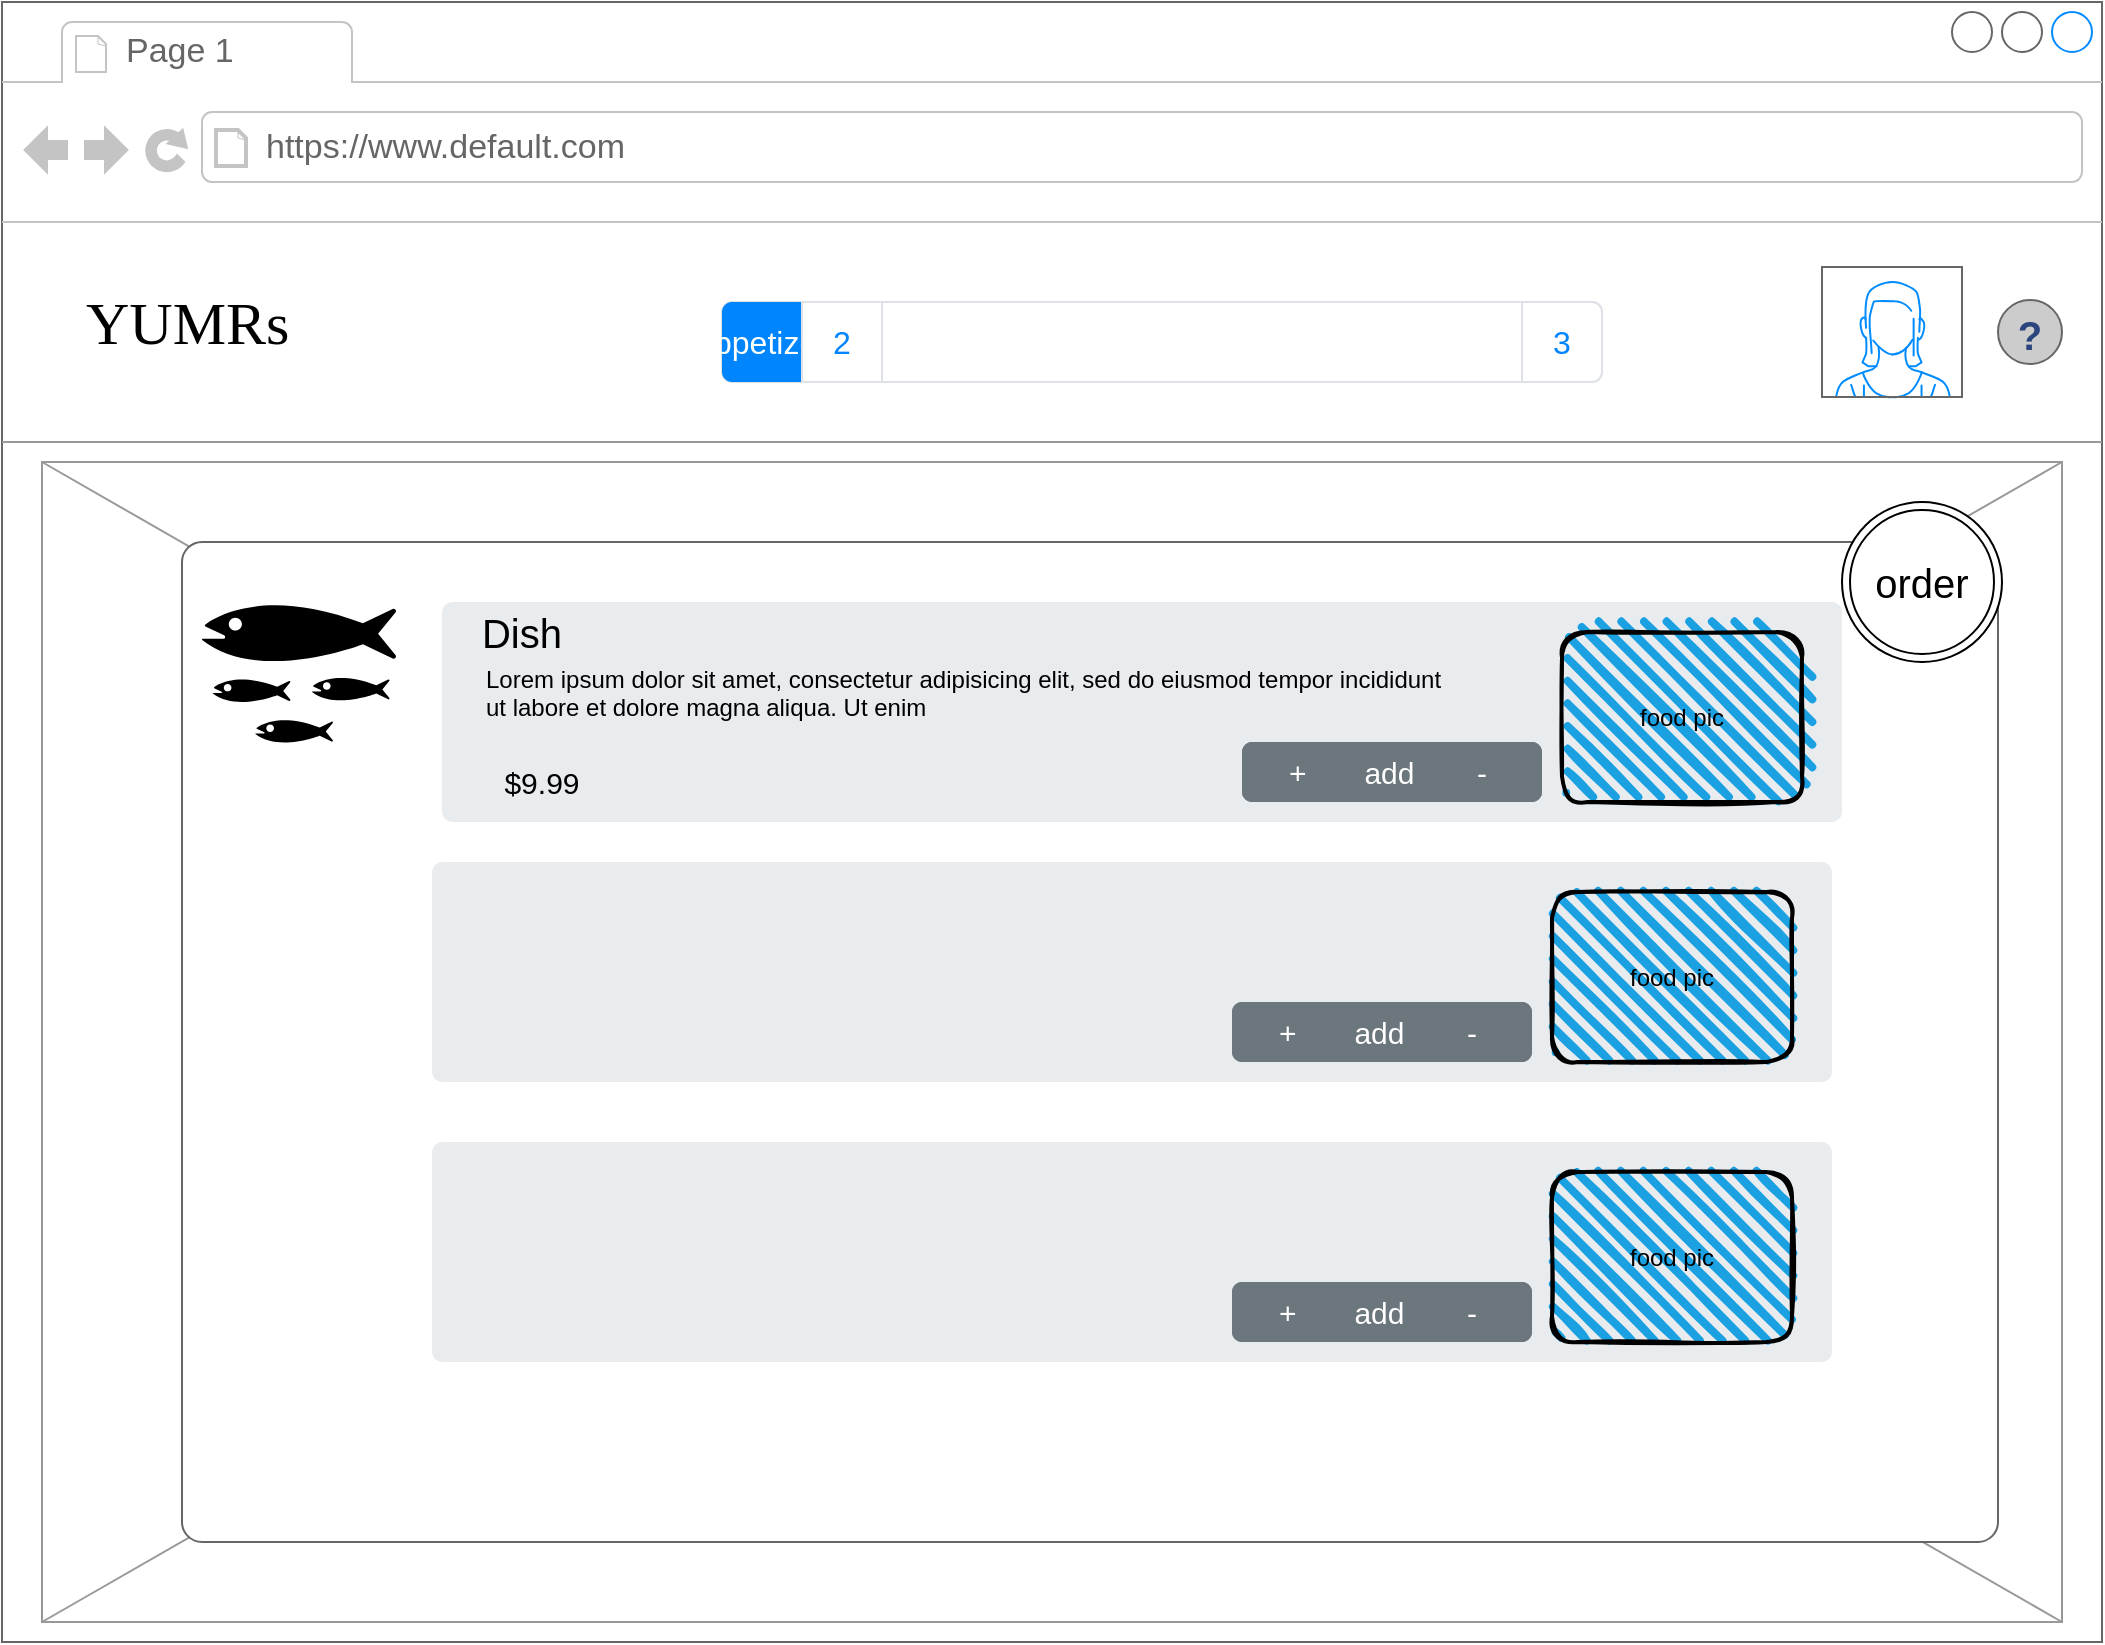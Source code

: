 <mxfile version="16.5.2"><diagram name="Page-1" id="2cc2dc42-3aac-f2a9-1cec-7a8b7cbee084"><mxGraphModel dx="2409" dy="1820" grid="1" gridSize="10" guides="1" tooltips="1" connect="1" arrows="1" fold="1" page="1" pageScale="1" pageWidth="1100" pageHeight="850" background="none" math="0" shadow="0"><root><mxCell id="0"/><mxCell id="1" parent="0"/><mxCell id="7026571954dc6520-1" value="" style="strokeWidth=1;shadow=0;dashed=0;align=center;html=1;shape=mxgraph.mockup.containers.browserWindow;rSize=0;strokeColor=#666666;mainText=,;recursiveResize=0;rounded=0;labelBackgroundColor=none;fontFamily=Verdana;fontSize=12" parent="1" vertex="1"><mxGeometry x="-60" y="-40" width="1050" height="820" as="geometry"/></mxCell><mxCell id="7026571954dc6520-22" value="" style="verticalLabelPosition=bottom;shadow=0;dashed=0;align=center;html=1;verticalAlign=top;strokeWidth=1;shape=mxgraph.mockup.graphics.simpleIcon;strokeColor=#999999;fillColor=#ffffff;rounded=0;labelBackgroundColor=none;fontFamily=Verdana;fontSize=12;fontColor=#000000;" parent="7026571954dc6520-1" vertex="1"><mxGeometry x="20" y="230" width="1010" height="580" as="geometry"/></mxCell><mxCell id="7026571954dc6520-2" value="Page 1" style="strokeWidth=1;shadow=0;dashed=0;align=center;html=1;shape=mxgraph.mockup.containers.anchor;fontSize=17;fontColor=#666666;align=left;" parent="7026571954dc6520-1" vertex="1"><mxGeometry x="60" y="12" width="110" height="26" as="geometry"/></mxCell><mxCell id="7026571954dc6520-3" value="https://www.default.com" style="strokeWidth=1;shadow=0;dashed=0;align=center;html=1;shape=mxgraph.mockup.containers.anchor;rSize=0;fontSize=17;fontColor=#666666;align=left;" parent="7026571954dc6520-1" vertex="1"><mxGeometry x="130" y="60" width="250" height="26" as="geometry"/></mxCell><mxCell id="7026571954dc6520-4" value="YUMRs" style="text;html=1;points=[];align=left;verticalAlign=top;spacingTop=-4;fontSize=30;fontFamily=Verdana" parent="7026571954dc6520-1" vertex="1"><mxGeometry x="40" y="140" width="120" height="50" as="geometry"/></mxCell><mxCell id="7026571954dc6520-15" value="" style="verticalLabelPosition=bottom;shadow=0;dashed=0;align=center;html=1;verticalAlign=top;strokeWidth=1;shape=mxgraph.mockup.markup.line;strokeColor=#999999;rounded=0;labelBackgroundColor=none;fillColor=#ffffff;fontFamily=Verdana;fontSize=12;fontColor=#000000;" parent="7026571954dc6520-1" vertex="1"><mxGeometry y="210" width="1050" height="20" as="geometry"/></mxCell><mxCell id="lKbvZlW0d5WZILYgFXHk-2" value="" style="verticalLabelPosition=bottom;shadow=0;dashed=0;align=center;html=1;verticalAlign=top;strokeWidth=1;shape=mxgraph.mockup.containers.userFemale;strokeColor=#666666;strokeColor2=#008cff;" parent="7026571954dc6520-1" vertex="1"><mxGeometry x="910" y="132.5" width="70" height="65" as="geometry"/></mxCell><mxCell id="lKbvZlW0d5WZILYgFXHk-50" value="" style="verticalLabelPosition=bottom;shadow=0;dashed=0;align=center;html=1;verticalAlign=top;strokeWidth=1;shape=mxgraph.mockup.misc.help_icon;" parent="7026571954dc6520-1" vertex="1"><mxGeometry x="998" y="149" width="32" height="32" as="geometry"/></mxCell><mxCell id="lKbvZlW0d5WZILYgFXHk-26" value="" style="shape=mxgraph.mockup.containers.marginRect;rectMarginTop=10;strokeColor=#666666;strokeWidth=1;dashed=0;rounded=1;arcSize=5;recursiveResize=0;" parent="7026571954dc6520-1" vertex="1"><mxGeometry x="90" y="260" width="908" height="510" as="geometry"/></mxCell><mxCell id="6JBaFPZMc3V5xEf_UoLb-1" value="" style="shape=mxgraph.signs.animals.fish_hatchery;html=1;pointerEvents=1;fillColor=#000000;strokeColor=none;verticalLabelPosition=bottom;verticalAlign=top;align=center;sketch=0;" vertex="1" parent="lKbvZlW0d5WZILYgFXHk-26"><mxGeometry x="10" y="30" width="97" height="85" as="geometry"/></mxCell><mxCell id="6JBaFPZMc3V5xEf_UoLb-2" value="" style="html=1;shadow=0;dashed=0;shape=mxgraph.bootstrap.rrect;rSize=5;strokeColor=none;html=1;whiteSpace=wrap;fillColor=#E9ECEF;fontColor=#474E4F;align=left;spacing=15;fontSize=14;verticalAlign=top;spacingTop=40;" vertex="1" parent="lKbvZlW0d5WZILYgFXHk-26"><mxGeometry x="130" y="40" width="700" height="110" as="geometry"/></mxCell><mxCell id="6JBaFPZMc3V5xEf_UoLb-3" value="food pic" style="rounded=1;whiteSpace=wrap;html=1;strokeWidth=2;fillWeight=4;hachureGap=8;hachureAngle=45;fillColor=#1ba1e2;sketch=1;" vertex="1" parent="lKbvZlW0d5WZILYgFXHk-26"><mxGeometry x="690" y="55" width="120" height="85" as="geometry"/></mxCell><mxCell id="6JBaFPZMc3V5xEf_UoLb-5" value="Lorem ipsum dolor sit amet, consectetur adipisicing elit, sed do eiusmod tempor incididunt ut labore et dolore magna aliqua. Ut enim&amp;nbsp;" style="text;spacingTop=-5;whiteSpace=wrap;html=1;align=left;fontSize=12;fontFamily=Helvetica;fillColor=none;strokeColor=none;" vertex="1" parent="lKbvZlW0d5WZILYgFXHk-26"><mxGeometry x="150" y="70" width="490" height="30" as="geometry"/></mxCell><mxCell id="6JBaFPZMc3V5xEf_UoLb-6" value="&lt;font style=&quot;font-size: 15px&quot;&gt;$9.99&lt;/font&gt;" style="text;html=1;strokeColor=none;fillColor=none;align=center;verticalAlign=middle;whiteSpace=wrap;rounded=0;" vertex="1" parent="lKbvZlW0d5WZILYgFXHk-26"><mxGeometry x="150" y="115" width="60" height="30" as="geometry"/></mxCell><mxCell id="6JBaFPZMc3V5xEf_UoLb-8" value="" style="html=1;shadow=0;dashed=0;shape=mxgraph.bootstrap.rrect;rSize=5;strokeColor=none;html=1;whiteSpace=wrap;fillColor=#6C767D;fontColor=#ffffff;sketch=0;fontSize=15;" vertex="1" parent="lKbvZlW0d5WZILYgFXHk-26"><mxGeometry x="530" y="110" width="150" height="30" as="geometry"/></mxCell><mxCell id="6JBaFPZMc3V5xEf_UoLb-9" value="+&amp;nbsp;" style="strokeColor=inherit;fillColor=inherit;gradientColor=inherit;fontColor=inherit;html=1;shadow=0;dashed=0;shape=mxgraph.bootstrap.leftButton;rSize=5;perimeter=none;whiteSpace=wrap;resizeHeight=1;sketch=0;fontSize=15;" vertex="1" parent="6JBaFPZMc3V5xEf_UoLb-8"><mxGeometry width="60" height="30" relative="1" as="geometry"/></mxCell><mxCell id="6JBaFPZMc3V5xEf_UoLb-10" value="add item" style="strokeColor=inherit;fillColor=inherit;gradientColor=inherit;fontColor=inherit;html=1;shadow=0;dashed=0;perimeter=none;whiteSpace=wrap;resizeHeight=1;sketch=0;fontSize=15;" vertex="1" parent="6JBaFPZMc3V5xEf_UoLb-8"><mxGeometry width="60" height="30" relative="1" as="geometry"><mxPoint x="60" as="offset"/></mxGeometry></mxCell><mxCell id="6JBaFPZMc3V5xEf_UoLb-11" value="-" style="strokeColor=inherit;fillColor=inherit;gradientColor=inherit;fontColor=inherit;html=1;shadow=0;dashed=0;shape=mxgraph.bootstrap.rightButton;rSize=5;perimeter=none;whiteSpace=wrap;resizeHeight=1;sketch=0;fontSize=15;" vertex="1" parent="6JBaFPZMc3V5xEf_UoLb-8"><mxGeometry x="1" width="60" height="30" relative="1" as="geometry"><mxPoint x="-60" as="offset"/></mxGeometry></mxCell><mxCell id="6JBaFPZMc3V5xEf_UoLb-12" value="Dish" style="text;html=1;strokeColor=none;fillColor=none;align=center;verticalAlign=middle;whiteSpace=wrap;rounded=0;fontSize=20;" vertex="1" parent="lKbvZlW0d5WZILYgFXHk-26"><mxGeometry x="110" y="30" width="120" height="50" as="geometry"/></mxCell><mxCell id="6JBaFPZMc3V5xEf_UoLb-13" value="Dish" style="text;html=1;strokeColor=none;fillColor=none;align=center;verticalAlign=middle;whiteSpace=wrap;rounded=0;fontSize=20;" vertex="1" parent="lKbvZlW0d5WZILYgFXHk-26"><mxGeometry x="105" y="160" width="120" height="50" as="geometry"/></mxCell><mxCell id="6JBaFPZMc3V5xEf_UoLb-14" value="&lt;font style=&quot;font-size: 15px&quot;&gt;$9.99&lt;/font&gt;" style="text;html=1;strokeColor=none;fillColor=none;align=center;verticalAlign=middle;whiteSpace=wrap;rounded=0;" vertex="1" parent="lKbvZlW0d5WZILYgFXHk-26"><mxGeometry x="145" y="245" width="60" height="30" as="geometry"/></mxCell><mxCell id="6JBaFPZMc3V5xEf_UoLb-15" value="Lorem ipsum dolor sit amet, consectetur adipisicing elit, sed do eiusmod tempor incididunt ut labore et dolore magna aliqua. Ut enim&amp;nbsp;" style="text;spacingTop=-5;whiteSpace=wrap;html=1;align=left;fontSize=12;fontFamily=Helvetica;fillColor=none;strokeColor=none;" vertex="1" parent="lKbvZlW0d5WZILYgFXHk-26"><mxGeometry x="145" y="200" width="490" height="30" as="geometry"/></mxCell><mxCell id="6JBaFPZMc3V5xEf_UoLb-16" value="" style="html=1;shadow=0;dashed=0;shape=mxgraph.bootstrap.rrect;rSize=5;strokeColor=none;html=1;whiteSpace=wrap;fillColor=#E9ECEF;fontColor=#474E4F;align=left;spacing=15;fontSize=14;verticalAlign=top;spacingTop=40;" vertex="1" parent="lKbvZlW0d5WZILYgFXHk-26"><mxGeometry x="125" y="170" width="700" height="110" as="geometry"/></mxCell><mxCell id="6JBaFPZMc3V5xEf_UoLb-17" value="" style="html=1;shadow=0;dashed=0;shape=mxgraph.bootstrap.rrect;rSize=5;strokeColor=none;html=1;whiteSpace=wrap;fillColor=#6C767D;fontColor=#ffffff;sketch=0;fontSize=15;" vertex="1" parent="lKbvZlW0d5WZILYgFXHk-26"><mxGeometry x="525" y="240" width="150" height="30" as="geometry"/></mxCell><mxCell id="6JBaFPZMc3V5xEf_UoLb-18" value="+&amp;nbsp;" style="strokeColor=inherit;fillColor=inherit;gradientColor=inherit;fontColor=inherit;html=1;shadow=0;dashed=0;shape=mxgraph.bootstrap.leftButton;rSize=5;perimeter=none;whiteSpace=wrap;resizeHeight=1;sketch=0;fontSize=15;" vertex="1" parent="6JBaFPZMc3V5xEf_UoLb-17"><mxGeometry width="60" height="30" relative="1" as="geometry"/></mxCell><mxCell id="6JBaFPZMc3V5xEf_UoLb-19" value="add item" style="strokeColor=inherit;fillColor=inherit;gradientColor=inherit;fontColor=inherit;html=1;shadow=0;dashed=0;perimeter=none;whiteSpace=wrap;resizeHeight=1;sketch=0;fontSize=15;" vertex="1" parent="6JBaFPZMc3V5xEf_UoLb-17"><mxGeometry width="60" height="30" relative="1" as="geometry"><mxPoint x="60" as="offset"/></mxGeometry></mxCell><mxCell id="6JBaFPZMc3V5xEf_UoLb-20" value="-" style="strokeColor=inherit;fillColor=inherit;gradientColor=inherit;fontColor=inherit;html=1;shadow=0;dashed=0;shape=mxgraph.bootstrap.rightButton;rSize=5;perimeter=none;whiteSpace=wrap;resizeHeight=1;sketch=0;fontSize=15;" vertex="1" parent="6JBaFPZMc3V5xEf_UoLb-17"><mxGeometry x="1" width="60" height="30" relative="1" as="geometry"><mxPoint x="-60" as="offset"/></mxGeometry></mxCell><mxCell id="6JBaFPZMc3V5xEf_UoLb-21" value="food pic" style="rounded=1;whiteSpace=wrap;html=1;strokeWidth=2;fillWeight=4;hachureGap=8;hachureAngle=45;fillColor=#1ba1e2;sketch=1;" vertex="1" parent="lKbvZlW0d5WZILYgFXHk-26"><mxGeometry x="685" y="185" width="120" height="85" as="geometry"/></mxCell><mxCell id="6JBaFPZMc3V5xEf_UoLb-22" value="Dish" style="text;html=1;strokeColor=none;fillColor=none;align=center;verticalAlign=middle;whiteSpace=wrap;rounded=0;fontSize=20;" vertex="1" parent="lKbvZlW0d5WZILYgFXHk-26"><mxGeometry x="105" y="300" width="120" height="50" as="geometry"/></mxCell><mxCell id="6JBaFPZMc3V5xEf_UoLb-23" value="&lt;font style=&quot;font-size: 15px&quot;&gt;$9.99&lt;/font&gt;" style="text;html=1;strokeColor=none;fillColor=none;align=center;verticalAlign=middle;whiteSpace=wrap;rounded=0;" vertex="1" parent="lKbvZlW0d5WZILYgFXHk-26"><mxGeometry x="145" y="385" width="60" height="30" as="geometry"/></mxCell><mxCell id="6JBaFPZMc3V5xEf_UoLb-24" value="Lorem ipsum dolor sit amet, consectetur adipisicing elit, sed do eiusmod tempor incididunt ut labore et dolore magna aliqua. Ut enim&amp;nbsp;" style="text;spacingTop=-5;whiteSpace=wrap;html=1;align=left;fontSize=12;fontFamily=Helvetica;fillColor=none;strokeColor=none;" vertex="1" parent="lKbvZlW0d5WZILYgFXHk-26"><mxGeometry x="145" y="340" width="490" height="30" as="geometry"/></mxCell><mxCell id="6JBaFPZMc3V5xEf_UoLb-25" value="" style="html=1;shadow=0;dashed=0;shape=mxgraph.bootstrap.rrect;rSize=5;strokeColor=none;html=1;whiteSpace=wrap;fillColor=#E9ECEF;fontColor=#474E4F;align=left;spacing=15;fontSize=14;verticalAlign=top;spacingTop=40;" vertex="1" parent="lKbvZlW0d5WZILYgFXHk-26"><mxGeometry x="125" y="310" width="700" height="110" as="geometry"/></mxCell><mxCell id="6JBaFPZMc3V5xEf_UoLb-26" value="" style="html=1;shadow=0;dashed=0;shape=mxgraph.bootstrap.rrect;rSize=5;strokeColor=none;html=1;whiteSpace=wrap;fillColor=#6C767D;fontColor=#ffffff;sketch=0;fontSize=15;" vertex="1" parent="lKbvZlW0d5WZILYgFXHk-26"><mxGeometry x="525" y="380" width="150" height="30" as="geometry"/></mxCell><mxCell id="6JBaFPZMc3V5xEf_UoLb-27" value="+&amp;nbsp;" style="strokeColor=inherit;fillColor=inherit;gradientColor=inherit;fontColor=inherit;html=1;shadow=0;dashed=0;shape=mxgraph.bootstrap.leftButton;rSize=5;perimeter=none;whiteSpace=wrap;resizeHeight=1;sketch=0;fontSize=15;" vertex="1" parent="6JBaFPZMc3V5xEf_UoLb-26"><mxGeometry width="60" height="30" relative="1" as="geometry"/></mxCell><mxCell id="6JBaFPZMc3V5xEf_UoLb-28" value="add item" style="strokeColor=inherit;fillColor=inherit;gradientColor=inherit;fontColor=inherit;html=1;shadow=0;dashed=0;perimeter=none;whiteSpace=wrap;resizeHeight=1;sketch=0;fontSize=15;" vertex="1" parent="6JBaFPZMc3V5xEf_UoLb-26"><mxGeometry width="60" height="30" relative="1" as="geometry"><mxPoint x="60" as="offset"/></mxGeometry></mxCell><mxCell id="6JBaFPZMc3V5xEf_UoLb-29" value="-" style="strokeColor=inherit;fillColor=inherit;gradientColor=inherit;fontColor=inherit;html=1;shadow=0;dashed=0;shape=mxgraph.bootstrap.rightButton;rSize=5;perimeter=none;whiteSpace=wrap;resizeHeight=1;sketch=0;fontSize=15;" vertex="1" parent="6JBaFPZMc3V5xEf_UoLb-26"><mxGeometry x="1" width="60" height="30" relative="1" as="geometry"><mxPoint x="-60" as="offset"/></mxGeometry></mxCell><mxCell id="6JBaFPZMc3V5xEf_UoLb-30" value="food pic" style="rounded=1;whiteSpace=wrap;html=1;strokeWidth=2;fillWeight=4;hachureGap=8;hachureAngle=45;fillColor=#1ba1e2;sketch=1;" vertex="1" parent="lKbvZlW0d5WZILYgFXHk-26"><mxGeometry x="685" y="325" width="120" height="85" as="geometry"/></mxCell><mxCell id="6JBaFPZMc3V5xEf_UoLb-31" value="order" style="ellipse;shape=doubleEllipse;whiteSpace=wrap;html=1;aspect=fixed;fontSize=20;" vertex="1" parent="lKbvZlW0d5WZILYgFXHk-26"><mxGeometry x="830" y="-10" width="80" height="80" as="geometry"/></mxCell><mxCell id="6JBaFPZMc3V5xEf_UoLb-32" value="" style="html=1;shadow=0;dashed=0;shape=mxgraph.bootstrap.rrect;rSize=5;strokeColor=#DEE2E6;html=1;whiteSpace=wrap;fillColor=#ffffff;fontColor=#0085FC;fontSize=20;" vertex="1" parent="7026571954dc6520-1"><mxGeometry x="360" y="150" width="440" height="40" as="geometry"/></mxCell><mxCell id="6JBaFPZMc3V5xEf_UoLb-33" value="appetizer&lt;br&gt;" style="strokeColor=inherit;fillColor=inherit;gradientColor=inherit;html=1;shadow=0;dashed=0;shape=mxgraph.bootstrap.leftButton;rSize=5;perimeter=none;whiteSpace=wrap;resizeHeight=1;fillColor=#0085FC;strokeColor=none;fontColor=#ffffff;fontSize=16;" vertex="1" parent="6JBaFPZMc3V5xEf_UoLb-32"><mxGeometry width="40" height="40" relative="1" as="geometry"/></mxCell><mxCell id="6JBaFPZMc3V5xEf_UoLb-34" value="2" style="strokeColor=inherit;fillColor=inherit;gradientColor=inherit;fontColor=inherit;html=1;shadow=0;dashed=0;perimeter=none;whiteSpace=wrap;resizeHeight=1;fontSize=16;" vertex="1" parent="6JBaFPZMc3V5xEf_UoLb-32"><mxGeometry width="40" height="40" relative="1" as="geometry"><mxPoint x="40" as="offset"/></mxGeometry></mxCell><mxCell id="6JBaFPZMc3V5xEf_UoLb-35" value="3" style="strokeColor=inherit;fillColor=inherit;gradientColor=inherit;fontColor=inherit;html=1;shadow=0;dashed=0;shape=mxgraph.bootstrap.rightButton;rSize=5;perimeter=none;whiteSpace=wrap;resizeHeight=1;fontSize=16;" vertex="1" parent="6JBaFPZMc3V5xEf_UoLb-32"><mxGeometry x="1" width="40" height="40" relative="1" as="geometry"><mxPoint x="-40" as="offset"/></mxGeometry></mxCell></root></mxGraphModel></diagram></mxfile>